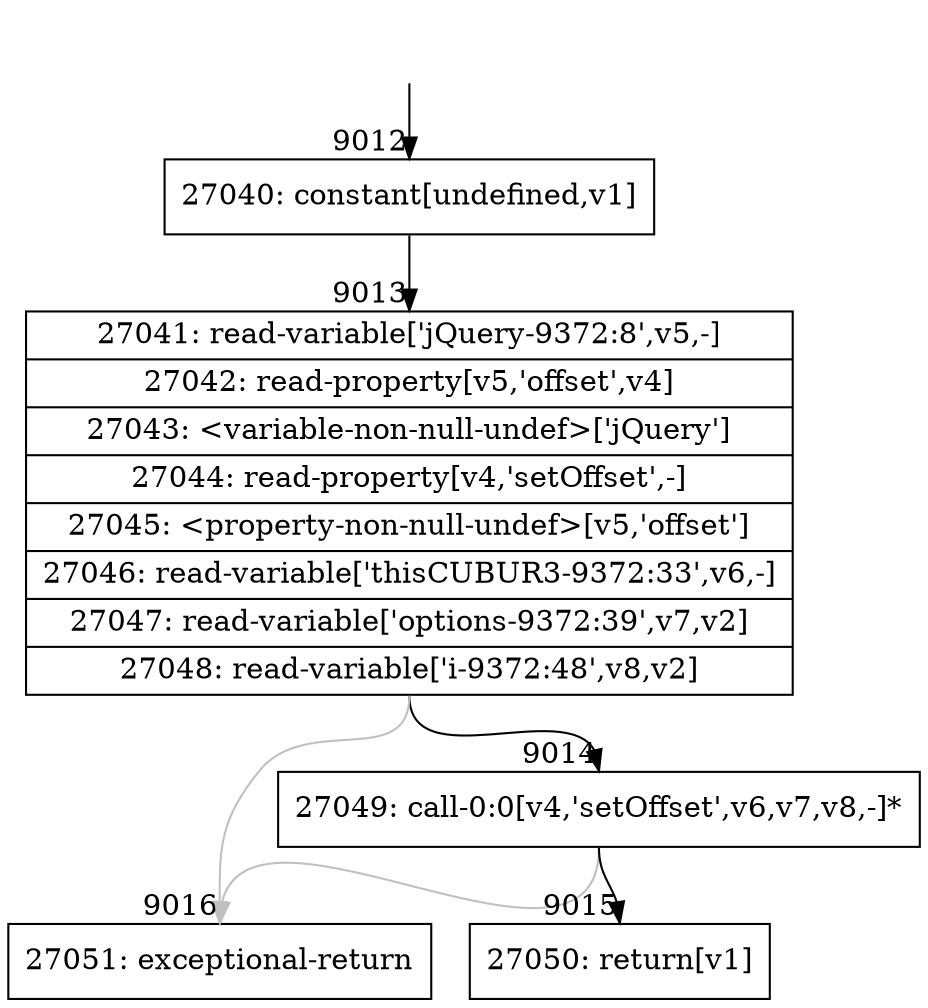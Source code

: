 digraph {
rankdir="TD"
BB_entry565[shape=none,label=""];
BB_entry565 -> BB9012 [tailport=s, headport=n, headlabel="    9012"]
BB9012 [shape=record label="{27040: constant[undefined,v1]}" ] 
BB9012 -> BB9013 [tailport=s, headport=n, headlabel="      9013"]
BB9013 [shape=record label="{27041: read-variable['jQuery-9372:8',v5,-]|27042: read-property[v5,'offset',v4]|27043: \<variable-non-null-undef\>['jQuery']|27044: read-property[v4,'setOffset',-]|27045: \<property-non-null-undef\>[v5,'offset']|27046: read-variable['thisCUBUR3-9372:33',v6,-]|27047: read-variable['options-9372:39',v7,v2]|27048: read-variable['i-9372:48',v8,v2]}" ] 
BB9013 -> BB9014 [tailport=s, headport=n, headlabel="      9014"]
BB9013 -> BB9016 [tailport=s, headport=n, color=gray, headlabel="      9016"]
BB9014 [shape=record label="{27049: call-0:0[v4,'setOffset',v6,v7,v8,-]*}" ] 
BB9014 -> BB9015 [tailport=s, headport=n, headlabel="      9015"]
BB9014 -> BB9016 [tailport=s, headport=n, color=gray]
BB9015 [shape=record label="{27050: return[v1]}" ] 
BB9016 [shape=record label="{27051: exceptional-return}" ] 
}
